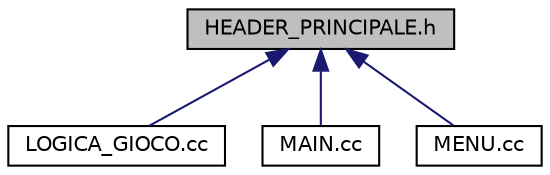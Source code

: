 digraph "HEADER_PRINCIPALE.h"
{
  edge [fontname="Helvetica",fontsize="10",labelfontname="Helvetica",labelfontsize="10"];
  node [fontname="Helvetica",fontsize="10",shape=record];
  Node1 [label="HEADER_PRINCIPALE.h",height=0.2,width=0.4,color="black", fillcolor="grey75", style="filled" fontcolor="black"];
  Node1 -> Node2 [dir="back",color="midnightblue",fontsize="10",style="solid",fontname="Helvetica"];
  Node2 [label="LOGICA_GIOCO.cc",height=0.2,width=0.4,color="black", fillcolor="white", style="filled",URL="$LOGICA__GIOCO_8cc.html"];
  Node1 -> Node3 [dir="back",color="midnightblue",fontsize="10",style="solid",fontname="Helvetica"];
  Node3 [label="MAIN.cc",height=0.2,width=0.4,color="black", fillcolor="white", style="filled",URL="$MAIN_8cc.html"];
  Node1 -> Node4 [dir="back",color="midnightblue",fontsize="10",style="solid",fontname="Helvetica"];
  Node4 [label="MENU.cc",height=0.2,width=0.4,color="black", fillcolor="white", style="filled",URL="$MENU_8cc.html"];
}
